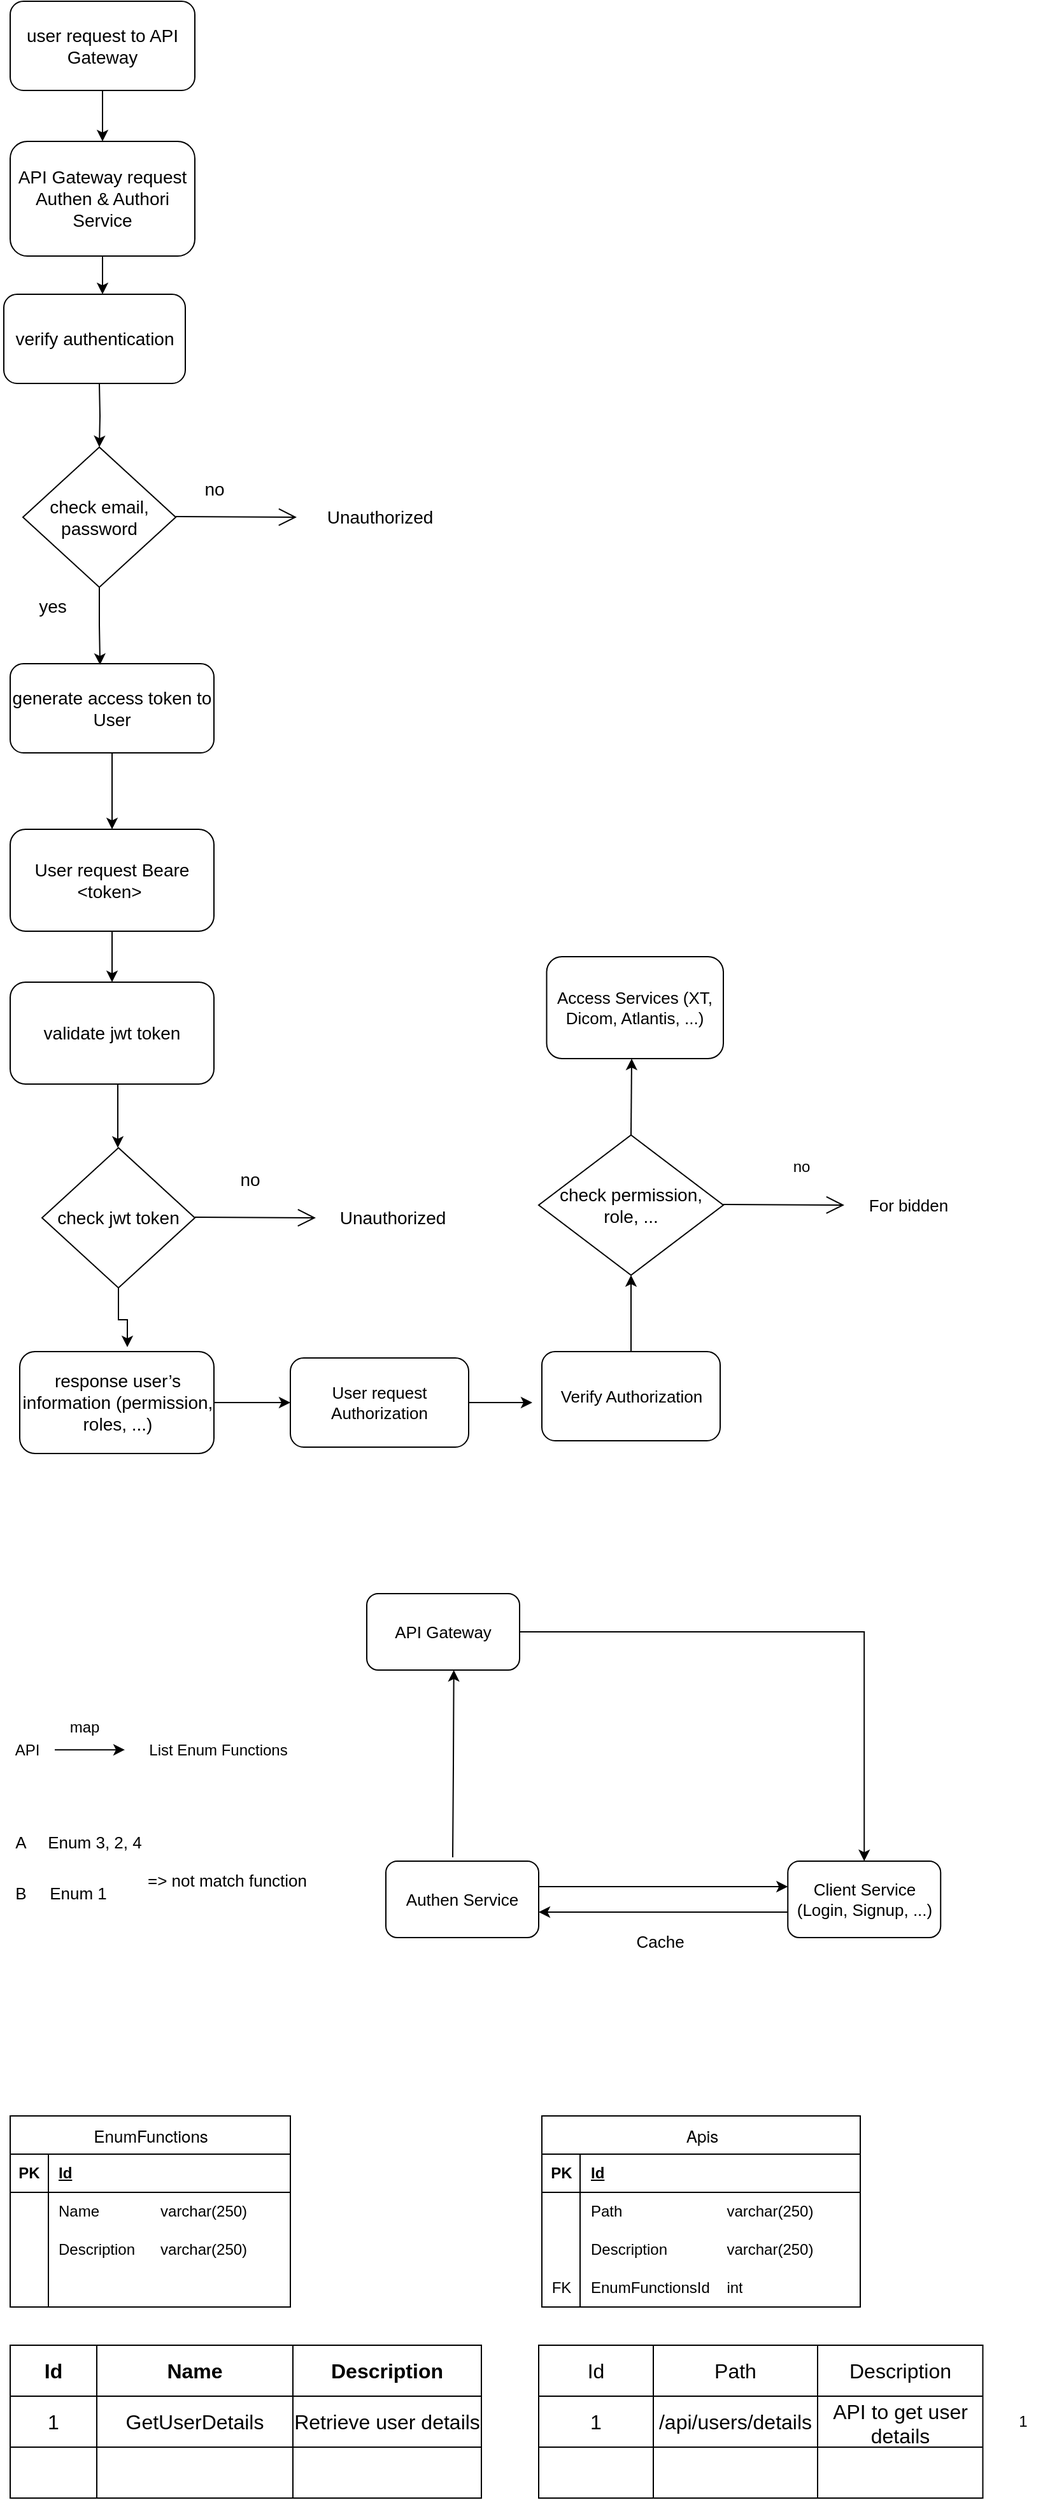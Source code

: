 <mxfile version="24.8.6">
  <diagram name="Page-1" id="XskubEJi0R3WrxgRnHOm">
    <mxGraphModel dx="1836" dy="947" grid="1" gridSize="10" guides="1" tooltips="1" connect="1" arrows="1" fold="1" page="1" pageScale="1" pageWidth="850" pageHeight="1100" math="0" shadow="0">
      <root>
        <mxCell id="0" />
        <mxCell id="1" parent="0" />
        <mxCell id="0LMOfcOHEF7ToOQz5EPv-5" style="edgeStyle=orthogonalEdgeStyle;rounded=0;orthogonalLoop=1;jettySize=auto;html=1;exitX=0.5;exitY=1;exitDx=0;exitDy=0;fontSize=14;" edge="1" parent="1" source="0LMOfcOHEF7ToOQz5EPv-1" target="0LMOfcOHEF7ToOQz5EPv-4">
          <mxGeometry relative="1" as="geometry" />
        </mxCell>
        <mxCell id="0LMOfcOHEF7ToOQz5EPv-1" value="user request to API Gateway" style="rounded=1;whiteSpace=wrap;html=1;fontSize=14;" vertex="1" parent="1">
          <mxGeometry x="20" y="20" width="145" height="70" as="geometry" />
        </mxCell>
        <mxCell id="0LMOfcOHEF7ToOQz5EPv-96" style="edgeStyle=orthogonalEdgeStyle;rounded=0;orthogonalLoop=1;jettySize=auto;html=1;" edge="1" parent="1" source="0LMOfcOHEF7ToOQz5EPv-4">
          <mxGeometry relative="1" as="geometry">
            <mxPoint x="92.5" y="250" as="targetPoint" />
          </mxGeometry>
        </mxCell>
        <mxCell id="0LMOfcOHEF7ToOQz5EPv-4" value="API Gateway request Authen &amp;amp; Authori Service" style="rounded=1;whiteSpace=wrap;html=1;fontSize=14;" vertex="1" parent="1">
          <mxGeometry x="20" y="130" width="145" height="90" as="geometry" />
        </mxCell>
        <mxCell id="0LMOfcOHEF7ToOQz5EPv-7" value="check email, password" style="rhombus;whiteSpace=wrap;html=1;fontSize=14;" vertex="1" parent="1">
          <mxGeometry x="30" y="370" width="120" height="110" as="geometry" />
        </mxCell>
        <mxCell id="0LMOfcOHEF7ToOQz5EPv-8" value="" style="endArrow=open;endFill=1;endSize=12;html=1;rounded=0;fontSize=14;" edge="1" parent="1">
          <mxGeometry width="160" relative="1" as="geometry">
            <mxPoint x="150" y="424.5" as="sourcePoint" />
            <mxPoint x="245" y="425" as="targetPoint" />
          </mxGeometry>
        </mxCell>
        <mxCell id="0LMOfcOHEF7ToOQz5EPv-10" style="edgeStyle=orthogonalEdgeStyle;rounded=0;orthogonalLoop=1;jettySize=auto;html=1;entryX=0.5;entryY=0;entryDx=0;entryDy=0;fontSize=14;" edge="1" parent="1" target="0LMOfcOHEF7ToOQz5EPv-7">
          <mxGeometry relative="1" as="geometry">
            <mxPoint x="90" y="320" as="sourcePoint" />
            <mxPoint x="90" y="360" as="targetPoint" />
          </mxGeometry>
        </mxCell>
        <mxCell id="0LMOfcOHEF7ToOQz5EPv-11" value="no" style="text;html=1;align=center;verticalAlign=middle;resizable=0;points=[];autosize=1;strokeColor=none;fillColor=none;fontSize=14;" vertex="1" parent="1">
          <mxGeometry x="160" y="388" width="40" height="30" as="geometry" />
        </mxCell>
        <mxCell id="0LMOfcOHEF7ToOQz5EPv-12" value="yes" style="text;html=1;align=center;verticalAlign=middle;resizable=0;points=[];autosize=1;strokeColor=none;fillColor=none;fontSize=14;" vertex="1" parent="1">
          <mxGeometry x="27.5" y="480" width="50" height="30" as="geometry" />
        </mxCell>
        <mxCell id="0LMOfcOHEF7ToOQz5EPv-42" style="edgeStyle=orthogonalEdgeStyle;rounded=0;orthogonalLoop=1;jettySize=auto;html=1;" edge="1" parent="1" source="0LMOfcOHEF7ToOQz5EPv-13" target="0LMOfcOHEF7ToOQz5EPv-39">
          <mxGeometry relative="1" as="geometry" />
        </mxCell>
        <mxCell id="0LMOfcOHEF7ToOQz5EPv-13" value="generate access token to User" style="rounded=1;whiteSpace=wrap;html=1;fontSize=14;" vertex="1" parent="1">
          <mxGeometry x="20" y="540" width="160" height="70" as="geometry" />
        </mxCell>
        <mxCell id="0LMOfcOHEF7ToOQz5EPv-14" value="&lt;p style=&quot;line-height: 120%; font-size: 14px;&quot;&gt;Unauthorized&lt;/p&gt;" style="text;html=1;align=center;verticalAlign=middle;resizable=0;points=[];autosize=1;strokeColor=none;fillColor=none;fontSize=14;" vertex="1" parent="1">
          <mxGeometry x="255" y="395" width="110" height="60" as="geometry" />
        </mxCell>
        <mxCell id="0LMOfcOHEF7ToOQz5EPv-109" style="edgeStyle=orthogonalEdgeStyle;rounded=0;orthogonalLoop=1;jettySize=auto;html=1;entryX=0;entryY=0.5;entryDx=0;entryDy=0;" edge="1" parent="1" source="0LMOfcOHEF7ToOQz5EPv-16" target="0LMOfcOHEF7ToOQz5EPv-108">
          <mxGeometry relative="1" as="geometry" />
        </mxCell>
        <mxCell id="0LMOfcOHEF7ToOQz5EPv-16" value="&lt;span style=&quot;text-align: left;&quot;&gt;&lt;font style=&quot;font-size: 14px;&quot;&gt;response user’s information (permission, roles, ...)&lt;/font&gt;&lt;/span&gt;" style="rounded=1;whiteSpace=wrap;html=1;fontSize=13;" vertex="1" parent="1">
          <mxGeometry x="27.5" y="1080" width="152.5" height="80" as="geometry" />
        </mxCell>
        <mxCell id="0LMOfcOHEF7ToOQz5EPv-23" value="verify authentication" style="rounded=1;whiteSpace=wrap;html=1;fontSize=14;" vertex="1" parent="1">
          <mxGeometry x="15" y="250" width="142.5" height="70" as="geometry" />
        </mxCell>
        <mxCell id="0LMOfcOHEF7ToOQz5EPv-107" style="edgeStyle=orthogonalEdgeStyle;rounded=0;orthogonalLoop=1;jettySize=auto;html=1;entryX=0.5;entryY=0;entryDx=0;entryDy=0;" edge="1" parent="1" source="0LMOfcOHEF7ToOQz5EPv-39" target="0LMOfcOHEF7ToOQz5EPv-98">
          <mxGeometry relative="1" as="geometry" />
        </mxCell>
        <mxCell id="0LMOfcOHEF7ToOQz5EPv-39" value="User request Beare &amp;lt;token&amp;gt;&amp;nbsp;" style="rounded=1;whiteSpace=wrap;html=1;fontSize=14;" vertex="1" parent="1">
          <mxGeometry x="20" y="670" width="160" height="80" as="geometry" />
        </mxCell>
        <mxCell id="0LMOfcOHEF7ToOQz5EPv-41" style="edgeStyle=orthogonalEdgeStyle;rounded=0;orthogonalLoop=1;jettySize=auto;html=1;entryX=0.441;entryY=0.013;entryDx=0;entryDy=0;entryPerimeter=0;" edge="1" parent="1" source="0LMOfcOHEF7ToOQz5EPv-7" target="0LMOfcOHEF7ToOQz5EPv-13">
          <mxGeometry relative="1" as="geometry" />
        </mxCell>
        <mxCell id="0LMOfcOHEF7ToOQz5EPv-98" value="validate jwt token" style="rounded=1;whiteSpace=wrap;html=1;fontSize=14;" vertex="1" parent="1">
          <mxGeometry x="20" y="790" width="160" height="80" as="geometry" />
        </mxCell>
        <mxCell id="0LMOfcOHEF7ToOQz5EPv-99" value="check jwt token" style="rhombus;whiteSpace=wrap;html=1;fontSize=14;" vertex="1" parent="1">
          <mxGeometry x="45" y="920" width="120" height="110" as="geometry" />
        </mxCell>
        <mxCell id="0LMOfcOHEF7ToOQz5EPv-100" style="edgeStyle=orthogonalEdgeStyle;rounded=0;orthogonalLoop=1;jettySize=auto;html=1;" edge="1" parent="1">
          <mxGeometry relative="1" as="geometry">
            <mxPoint x="104.5" y="870" as="sourcePoint" />
            <mxPoint x="104.5" y="920" as="targetPoint" />
          </mxGeometry>
        </mxCell>
        <mxCell id="0LMOfcOHEF7ToOQz5EPv-101" value="" style="endArrow=open;endFill=1;endSize=12;html=1;rounded=0;fontSize=14;" edge="1" parent="1">
          <mxGeometry width="160" relative="1" as="geometry">
            <mxPoint x="165" y="974.5" as="sourcePoint" />
            <mxPoint x="260" y="975" as="targetPoint" />
          </mxGeometry>
        </mxCell>
        <mxCell id="0LMOfcOHEF7ToOQz5EPv-102" value="no" style="text;html=1;align=center;verticalAlign=middle;resizable=0;points=[];autosize=1;strokeColor=none;fillColor=none;fontSize=14;" vertex="1" parent="1">
          <mxGeometry x="187.5" y="930" width="40" height="30" as="geometry" />
        </mxCell>
        <mxCell id="0LMOfcOHEF7ToOQz5EPv-103" value="&lt;p style=&quot;line-height: 120%; font-size: 14px;&quot;&gt;Unauthorized&lt;/p&gt;" style="text;html=1;align=center;verticalAlign=middle;resizable=0;points=[];autosize=1;strokeColor=none;fillColor=none;fontSize=14;" vertex="1" parent="1">
          <mxGeometry x="265" y="945" width="110" height="60" as="geometry" />
        </mxCell>
        <mxCell id="0LMOfcOHEF7ToOQz5EPv-106" style="edgeStyle=orthogonalEdgeStyle;rounded=0;orthogonalLoop=1;jettySize=auto;html=1;entryX=0.554;entryY=-0.043;entryDx=0;entryDy=0;entryPerimeter=0;" edge="1" parent="1" source="0LMOfcOHEF7ToOQz5EPv-99" target="0LMOfcOHEF7ToOQz5EPv-16">
          <mxGeometry relative="1" as="geometry" />
        </mxCell>
        <mxCell id="0LMOfcOHEF7ToOQz5EPv-119" style="edgeStyle=orthogonalEdgeStyle;rounded=0;orthogonalLoop=1;jettySize=auto;html=1;" edge="1" parent="1" source="0LMOfcOHEF7ToOQz5EPv-108">
          <mxGeometry relative="1" as="geometry">
            <mxPoint x="430" y="1120" as="targetPoint" />
          </mxGeometry>
        </mxCell>
        <mxCell id="0LMOfcOHEF7ToOQz5EPv-108" value="&lt;span style=&quot;text-align: left;&quot;&gt;User request Authorization&lt;/span&gt;" style="rounded=1;whiteSpace=wrap;html=1;fontSize=13;" vertex="1" parent="1">
          <mxGeometry x="240" y="1085" width="140" height="70" as="geometry" />
        </mxCell>
        <mxCell id="0LMOfcOHEF7ToOQz5EPv-113" style="edgeStyle=orthogonalEdgeStyle;rounded=0;orthogonalLoop=1;jettySize=auto;html=1;entryX=0.5;entryY=1;entryDx=0;entryDy=0;" edge="1" parent="1" source="0LMOfcOHEF7ToOQz5EPv-110" target="0LMOfcOHEF7ToOQz5EPv-112">
          <mxGeometry relative="1" as="geometry" />
        </mxCell>
        <mxCell id="0LMOfcOHEF7ToOQz5EPv-110" value="&lt;span style=&quot;text-align: left;&quot;&gt;Verify Authorization&lt;/span&gt;" style="rounded=1;whiteSpace=wrap;html=1;fontSize=13;" vertex="1" parent="1">
          <mxGeometry x="437.5" y="1080" width="140" height="70" as="geometry" />
        </mxCell>
        <mxCell id="0LMOfcOHEF7ToOQz5EPv-112" value="check permission, role, ..." style="rhombus;whiteSpace=wrap;html=1;fontSize=14;" vertex="1" parent="1">
          <mxGeometry x="435" y="910" width="145" height="110" as="geometry" />
        </mxCell>
        <mxCell id="0LMOfcOHEF7ToOQz5EPv-114" value="" style="endArrow=open;endFill=1;endSize=12;html=1;rounded=0;fontSize=14;" edge="1" parent="1">
          <mxGeometry width="160" relative="1" as="geometry">
            <mxPoint x="580" y="964.5" as="sourcePoint" />
            <mxPoint x="675" y="965" as="targetPoint" />
          </mxGeometry>
        </mxCell>
        <mxCell id="0LMOfcOHEF7ToOQz5EPv-115" value="no" style="text;html=1;align=center;verticalAlign=middle;resizable=0;points=[];autosize=1;strokeColor=none;fillColor=none;" vertex="1" parent="1">
          <mxGeometry x="621.25" y="920" width="40" height="30" as="geometry" />
        </mxCell>
        <mxCell id="0LMOfcOHEF7ToOQz5EPv-116" value="&lt;span style=&quot;font-size: 13px;&quot;&gt;For bidden&lt;/span&gt;" style="text;html=1;align=center;verticalAlign=middle;resizable=0;points=[];autosize=1;strokeColor=none;fillColor=none;" vertex="1" parent="1">
          <mxGeometry x="680" y="950" width="90" height="30" as="geometry" />
        </mxCell>
        <mxCell id="0LMOfcOHEF7ToOQz5EPv-117" value="" style="endArrow=classic;html=1;rounded=0;exitX=0.5;exitY=0;exitDx=0;exitDy=0;" edge="1" parent="1" source="0LMOfcOHEF7ToOQz5EPv-112">
          <mxGeometry width="50" height="50" relative="1" as="geometry">
            <mxPoint x="400" y="770" as="sourcePoint" />
            <mxPoint x="508" y="850" as="targetPoint" />
          </mxGeometry>
        </mxCell>
        <mxCell id="0LMOfcOHEF7ToOQz5EPv-118" value="&lt;span style=&quot;font-size: 13px;&quot;&gt;Access Services (XT, Dicom, Atlantis, ...)&lt;/span&gt;" style="rounded=1;whiteSpace=wrap;html=1;" vertex="1" parent="1">
          <mxGeometry x="441.25" y="770" width="138.75" height="80" as="geometry" />
        </mxCell>
        <mxCell id="0LMOfcOHEF7ToOQz5EPv-125" style="edgeStyle=orthogonalEdgeStyle;rounded=0;orthogonalLoop=1;jettySize=auto;html=1;entryX=0.5;entryY=0;entryDx=0;entryDy=0;" edge="1" parent="1" source="0LMOfcOHEF7ToOQz5EPv-120" target="0LMOfcOHEF7ToOQz5EPv-123">
          <mxGeometry relative="1" as="geometry" />
        </mxCell>
        <mxCell id="0LMOfcOHEF7ToOQz5EPv-120" value="API Gateway" style="rounded=1;whiteSpace=wrap;html=1;fontSize=13;" vertex="1" parent="1">
          <mxGeometry x="300" y="1270" width="120" height="60" as="geometry" />
        </mxCell>
        <mxCell id="0LMOfcOHEF7ToOQz5EPv-133" style="edgeStyle=orthogonalEdgeStyle;rounded=0;orthogonalLoop=1;jettySize=auto;html=1;entryX=0;entryY=0.5;entryDx=0;entryDy=0;" edge="1" parent="1">
          <mxGeometry relative="1" as="geometry">
            <mxPoint x="435" y="1500" as="sourcePoint" />
            <mxPoint x="630.63" y="1500" as="targetPoint" />
          </mxGeometry>
        </mxCell>
        <mxCell id="0LMOfcOHEF7ToOQz5EPv-122" value="Authen Service" style="rounded=1;whiteSpace=wrap;html=1;fontSize=13;" vertex="1" parent="1">
          <mxGeometry x="315" y="1480" width="120" height="60" as="geometry" />
        </mxCell>
        <mxCell id="0LMOfcOHEF7ToOQz5EPv-126" style="edgeStyle=orthogonalEdgeStyle;rounded=0;orthogonalLoop=1;jettySize=auto;html=1;entryX=1;entryY=0.5;entryDx=0;entryDy=0;" edge="1" parent="1">
          <mxGeometry relative="1" as="geometry">
            <mxPoint x="630.63" y="1520" as="sourcePoint" />
            <mxPoint x="435" y="1520" as="targetPoint" />
          </mxGeometry>
        </mxCell>
        <mxCell id="0LMOfcOHEF7ToOQz5EPv-123" value="Client Service (Login, Signup, ...)" style="rounded=1;whiteSpace=wrap;html=1;fontSize=13;" vertex="1" parent="1">
          <mxGeometry x="630.63" y="1480" width="120" height="60" as="geometry" />
        </mxCell>
        <mxCell id="0LMOfcOHEF7ToOQz5EPv-131" style="edgeStyle=orthogonalEdgeStyle;rounded=0;orthogonalLoop=1;jettySize=auto;html=1;entryX=0.632;entryY=1.05;entryDx=0;entryDy=0;entryPerimeter=0;" edge="1" parent="1">
          <mxGeometry relative="1" as="geometry">
            <mxPoint x="367.5" y="1477" as="sourcePoint" />
            <mxPoint x="368.34" y="1330.0" as="targetPoint" />
          </mxGeometry>
        </mxCell>
        <mxCell id="0LMOfcOHEF7ToOQz5EPv-132" value="Cache" style="text;html=1;align=center;verticalAlign=middle;resizable=0;points=[];autosize=1;strokeColor=none;fillColor=none;fontSize=13;" vertex="1" parent="1">
          <mxGeometry x="500" y="1528" width="60" height="30" as="geometry" />
        </mxCell>
        <mxCell id="0LMOfcOHEF7ToOQz5EPv-134" value="&lt;p style=&quot;margin: 0px; font-variant-numeric: normal; font-variant-east-asian: normal; font-variant-alternates: normal; font-size-adjust: none; font-kerning: auto; font-optical-sizing: auto; font-feature-settings: normal; font-variation-settings: normal; font-variant-position: normal; font-variant-emoji: normal; font-weight: 400; font-stretch: normal; font-size: 13px; line-height: normal; font-family: &amp;quot;Helvetica Neue&amp;quot;; text-align: start; text-wrap-mode: wrap;&quot; class=&quot;p1&quot;&gt;EnumFunctions&lt;/p&gt;" style="shape=table;startSize=30;container=1;collapsible=1;childLayout=tableLayout;fixedRows=1;rowLines=0;fontStyle=1;align=center;resizeLast=1;html=1;" vertex="1" parent="1">
          <mxGeometry x="20" y="1680" width="220" height="150" as="geometry" />
        </mxCell>
        <mxCell id="0LMOfcOHEF7ToOQz5EPv-135" value="" style="shape=tableRow;horizontal=0;startSize=0;swimlaneHead=0;swimlaneBody=0;fillColor=none;collapsible=0;dropTarget=0;points=[[0,0.5],[1,0.5]];portConstraint=eastwest;top=0;left=0;right=0;bottom=1;" vertex="1" parent="0LMOfcOHEF7ToOQz5EPv-134">
          <mxGeometry y="30" width="220" height="30" as="geometry" />
        </mxCell>
        <mxCell id="0LMOfcOHEF7ToOQz5EPv-136" value="PK" style="shape=partialRectangle;connectable=0;fillColor=none;top=0;left=0;bottom=0;right=0;fontStyle=1;overflow=hidden;whiteSpace=wrap;html=1;" vertex="1" parent="0LMOfcOHEF7ToOQz5EPv-135">
          <mxGeometry width="30" height="30" as="geometry">
            <mxRectangle width="30" height="30" as="alternateBounds" />
          </mxGeometry>
        </mxCell>
        <mxCell id="0LMOfcOHEF7ToOQz5EPv-137" value="Id" style="shape=partialRectangle;connectable=0;fillColor=none;top=0;left=0;bottom=0;right=0;align=left;spacingLeft=6;fontStyle=5;overflow=hidden;whiteSpace=wrap;html=1;" vertex="1" parent="0LMOfcOHEF7ToOQz5EPv-135">
          <mxGeometry x="30" width="190" height="30" as="geometry">
            <mxRectangle width="190" height="30" as="alternateBounds" />
          </mxGeometry>
        </mxCell>
        <mxCell id="0LMOfcOHEF7ToOQz5EPv-138" value="" style="shape=tableRow;horizontal=0;startSize=0;swimlaneHead=0;swimlaneBody=0;fillColor=none;collapsible=0;dropTarget=0;points=[[0,0.5],[1,0.5]];portConstraint=eastwest;top=0;left=0;right=0;bottom=0;" vertex="1" parent="0LMOfcOHEF7ToOQz5EPv-134">
          <mxGeometry y="60" width="220" height="30" as="geometry" />
        </mxCell>
        <mxCell id="0LMOfcOHEF7ToOQz5EPv-139" value="" style="shape=partialRectangle;connectable=0;fillColor=none;top=0;left=0;bottom=0;right=0;editable=1;overflow=hidden;whiteSpace=wrap;html=1;" vertex="1" parent="0LMOfcOHEF7ToOQz5EPv-138">
          <mxGeometry width="30" height="30" as="geometry">
            <mxRectangle width="30" height="30" as="alternateBounds" />
          </mxGeometry>
        </mxCell>
        <mxCell id="0LMOfcOHEF7ToOQz5EPv-140" value="Name&lt;span style=&quot;white-space: pre;&quot;&gt;&#x9;&lt;/span&gt;&lt;span style=&quot;white-space: pre;&quot;&gt;&#x9;&lt;/span&gt;varchar(250)" style="shape=partialRectangle;connectable=0;fillColor=none;top=0;left=0;bottom=0;right=0;align=left;spacingLeft=6;overflow=hidden;whiteSpace=wrap;html=1;" vertex="1" parent="0LMOfcOHEF7ToOQz5EPv-138">
          <mxGeometry x="30" width="190" height="30" as="geometry">
            <mxRectangle width="190" height="30" as="alternateBounds" />
          </mxGeometry>
        </mxCell>
        <mxCell id="0LMOfcOHEF7ToOQz5EPv-141" value="" style="shape=tableRow;horizontal=0;startSize=0;swimlaneHead=0;swimlaneBody=0;fillColor=none;collapsible=0;dropTarget=0;points=[[0,0.5],[1,0.5]];portConstraint=eastwest;top=0;left=0;right=0;bottom=0;" vertex="1" parent="0LMOfcOHEF7ToOQz5EPv-134">
          <mxGeometry y="90" width="220" height="30" as="geometry" />
        </mxCell>
        <mxCell id="0LMOfcOHEF7ToOQz5EPv-142" value="" style="shape=partialRectangle;connectable=0;fillColor=none;top=0;left=0;bottom=0;right=0;editable=1;overflow=hidden;whiteSpace=wrap;html=1;" vertex="1" parent="0LMOfcOHEF7ToOQz5EPv-141">
          <mxGeometry width="30" height="30" as="geometry">
            <mxRectangle width="30" height="30" as="alternateBounds" />
          </mxGeometry>
        </mxCell>
        <mxCell id="0LMOfcOHEF7ToOQz5EPv-143" value="Description&lt;span style=&quot;white-space: pre;&quot;&gt;&#x9;&lt;/span&gt;varchar(250)" style="shape=partialRectangle;connectable=0;fillColor=none;top=0;left=0;bottom=0;right=0;align=left;spacingLeft=6;overflow=hidden;whiteSpace=wrap;html=1;" vertex="1" parent="0LMOfcOHEF7ToOQz5EPv-141">
          <mxGeometry x="30" width="190" height="30" as="geometry">
            <mxRectangle width="190" height="30" as="alternateBounds" />
          </mxGeometry>
        </mxCell>
        <mxCell id="0LMOfcOHEF7ToOQz5EPv-144" value="" style="shape=tableRow;horizontal=0;startSize=0;swimlaneHead=0;swimlaneBody=0;fillColor=none;collapsible=0;dropTarget=0;points=[[0,0.5],[1,0.5]];portConstraint=eastwest;top=0;left=0;right=0;bottom=0;" vertex="1" parent="0LMOfcOHEF7ToOQz5EPv-134">
          <mxGeometry y="120" width="220" height="30" as="geometry" />
        </mxCell>
        <mxCell id="0LMOfcOHEF7ToOQz5EPv-145" value="" style="shape=partialRectangle;connectable=0;fillColor=none;top=0;left=0;bottom=0;right=0;editable=1;overflow=hidden;whiteSpace=wrap;html=1;" vertex="1" parent="0LMOfcOHEF7ToOQz5EPv-144">
          <mxGeometry width="30" height="30" as="geometry">
            <mxRectangle width="30" height="30" as="alternateBounds" />
          </mxGeometry>
        </mxCell>
        <mxCell id="0LMOfcOHEF7ToOQz5EPv-146" value="" style="shape=partialRectangle;connectable=0;fillColor=none;top=0;left=0;bottom=0;right=0;align=left;spacingLeft=6;overflow=hidden;whiteSpace=wrap;html=1;" vertex="1" parent="0LMOfcOHEF7ToOQz5EPv-144">
          <mxGeometry x="30" width="190" height="30" as="geometry">
            <mxRectangle width="190" height="30" as="alternateBounds" />
          </mxGeometry>
        </mxCell>
        <mxCell id="0LMOfcOHEF7ToOQz5EPv-150" value="&lt;p style=&quot;margin: 0px; font-variant-numeric: normal; font-variant-east-asian: normal; font-variant-alternates: normal; font-size-adjust: none; font-kerning: auto; font-optical-sizing: auto; font-feature-settings: normal; font-variation-settings: normal; font-variant-position: normal; font-variant-emoji: normal; font-weight: 400; font-stretch: normal; font-size: 13px; line-height: normal; font-family: &amp;quot;Helvetica Neue&amp;quot;; text-align: start; text-wrap-mode: wrap;&quot; class=&quot;p1&quot;&gt;Apis&lt;/p&gt;" style="shape=table;startSize=30;container=1;collapsible=1;childLayout=tableLayout;fixedRows=1;rowLines=0;fontStyle=1;align=center;resizeLast=1;html=1;" vertex="1" parent="1">
          <mxGeometry x="437.5" y="1680" width="250" height="150" as="geometry" />
        </mxCell>
        <mxCell id="0LMOfcOHEF7ToOQz5EPv-151" value="" style="shape=tableRow;horizontal=0;startSize=0;swimlaneHead=0;swimlaneBody=0;fillColor=none;collapsible=0;dropTarget=0;points=[[0,0.5],[1,0.5]];portConstraint=eastwest;top=0;left=0;right=0;bottom=1;" vertex="1" parent="0LMOfcOHEF7ToOQz5EPv-150">
          <mxGeometry y="30" width="250" height="30" as="geometry" />
        </mxCell>
        <mxCell id="0LMOfcOHEF7ToOQz5EPv-152" value="PK" style="shape=partialRectangle;connectable=0;fillColor=none;top=0;left=0;bottom=0;right=0;fontStyle=1;overflow=hidden;whiteSpace=wrap;html=1;" vertex="1" parent="0LMOfcOHEF7ToOQz5EPv-151">
          <mxGeometry width="30" height="30" as="geometry">
            <mxRectangle width="30" height="30" as="alternateBounds" />
          </mxGeometry>
        </mxCell>
        <mxCell id="0LMOfcOHEF7ToOQz5EPv-153" value="Id" style="shape=partialRectangle;connectable=0;fillColor=none;top=0;left=0;bottom=0;right=0;align=left;spacingLeft=6;fontStyle=5;overflow=hidden;whiteSpace=wrap;html=1;" vertex="1" parent="0LMOfcOHEF7ToOQz5EPv-151">
          <mxGeometry x="30" width="220" height="30" as="geometry">
            <mxRectangle width="220" height="30" as="alternateBounds" />
          </mxGeometry>
        </mxCell>
        <mxCell id="0LMOfcOHEF7ToOQz5EPv-154" value="" style="shape=tableRow;horizontal=0;startSize=0;swimlaneHead=0;swimlaneBody=0;fillColor=none;collapsible=0;dropTarget=0;points=[[0,0.5],[1,0.5]];portConstraint=eastwest;top=0;left=0;right=0;bottom=0;" vertex="1" parent="0LMOfcOHEF7ToOQz5EPv-150">
          <mxGeometry y="60" width="250" height="30" as="geometry" />
        </mxCell>
        <mxCell id="0LMOfcOHEF7ToOQz5EPv-155" value="" style="shape=partialRectangle;connectable=0;fillColor=none;top=0;left=0;bottom=0;right=0;editable=1;overflow=hidden;whiteSpace=wrap;html=1;" vertex="1" parent="0LMOfcOHEF7ToOQz5EPv-154">
          <mxGeometry width="30" height="30" as="geometry">
            <mxRectangle width="30" height="30" as="alternateBounds" />
          </mxGeometry>
        </mxCell>
        <mxCell id="0LMOfcOHEF7ToOQz5EPv-156" value="Path&lt;span style=&quot;white-space: pre;&quot;&gt;&#x9;&lt;/span&gt;&lt;span style=&quot;white-space: pre;&quot;&gt;&#x9;&lt;/span&gt;&lt;span style=&quot;white-space: pre;&quot;&gt;&#x9;&lt;/span&gt;&lt;span style=&quot;white-space: pre;&quot;&gt;&#x9;&lt;/span&gt;varchar(250)" style="shape=partialRectangle;connectable=0;fillColor=none;top=0;left=0;bottom=0;right=0;align=left;spacingLeft=6;overflow=hidden;whiteSpace=wrap;html=1;" vertex="1" parent="0LMOfcOHEF7ToOQz5EPv-154">
          <mxGeometry x="30" width="220" height="30" as="geometry">
            <mxRectangle width="220" height="30" as="alternateBounds" />
          </mxGeometry>
        </mxCell>
        <mxCell id="0LMOfcOHEF7ToOQz5EPv-157" value="" style="shape=tableRow;horizontal=0;startSize=0;swimlaneHead=0;swimlaneBody=0;fillColor=none;collapsible=0;dropTarget=0;points=[[0,0.5],[1,0.5]];portConstraint=eastwest;top=0;left=0;right=0;bottom=0;" vertex="1" parent="0LMOfcOHEF7ToOQz5EPv-150">
          <mxGeometry y="90" width="250" height="30" as="geometry" />
        </mxCell>
        <mxCell id="0LMOfcOHEF7ToOQz5EPv-158" value="" style="shape=partialRectangle;connectable=0;fillColor=none;top=0;left=0;bottom=0;right=0;editable=1;overflow=hidden;whiteSpace=wrap;html=1;" vertex="1" parent="0LMOfcOHEF7ToOQz5EPv-157">
          <mxGeometry width="30" height="30" as="geometry">
            <mxRectangle width="30" height="30" as="alternateBounds" />
          </mxGeometry>
        </mxCell>
        <mxCell id="0LMOfcOHEF7ToOQz5EPv-159" value="Description&lt;span style=&quot;white-space: pre;&quot;&gt;&#x9;&lt;span style=&quot;white-space: pre;&quot;&gt;&#x9;&lt;/span&gt;&lt;/span&gt;varchar(250)" style="shape=partialRectangle;connectable=0;fillColor=none;top=0;left=0;bottom=0;right=0;align=left;spacingLeft=6;overflow=hidden;whiteSpace=wrap;html=1;" vertex="1" parent="0LMOfcOHEF7ToOQz5EPv-157">
          <mxGeometry x="30" width="220" height="30" as="geometry">
            <mxRectangle width="220" height="30" as="alternateBounds" />
          </mxGeometry>
        </mxCell>
        <mxCell id="0LMOfcOHEF7ToOQz5EPv-160" value="" style="shape=tableRow;horizontal=0;startSize=0;swimlaneHead=0;swimlaneBody=0;fillColor=none;collapsible=0;dropTarget=0;points=[[0,0.5],[1,0.5]];portConstraint=eastwest;top=0;left=0;right=0;bottom=0;" vertex="1" parent="0LMOfcOHEF7ToOQz5EPv-150">
          <mxGeometry y="120" width="250" height="30" as="geometry" />
        </mxCell>
        <mxCell id="0LMOfcOHEF7ToOQz5EPv-161" value="FK" style="shape=partialRectangle;connectable=0;fillColor=none;top=0;left=0;bottom=0;right=0;editable=1;overflow=hidden;whiteSpace=wrap;html=1;" vertex="1" parent="0LMOfcOHEF7ToOQz5EPv-160">
          <mxGeometry width="30" height="30" as="geometry">
            <mxRectangle width="30" height="30" as="alternateBounds" />
          </mxGeometry>
        </mxCell>
        <mxCell id="0LMOfcOHEF7ToOQz5EPv-162" value="EnumFunctionsId&lt;span style=&quot;white-space: pre;&quot;&gt;&#x9;&lt;/span&gt;int" style="shape=partialRectangle;connectable=0;fillColor=none;top=0;left=0;bottom=0;right=0;align=left;spacingLeft=6;overflow=hidden;whiteSpace=wrap;html=1;" vertex="1" parent="0LMOfcOHEF7ToOQz5EPv-160">
          <mxGeometry x="30" width="220" height="30" as="geometry">
            <mxRectangle width="220" height="30" as="alternateBounds" />
          </mxGeometry>
        </mxCell>
        <mxCell id="0LMOfcOHEF7ToOQz5EPv-165" style="edgeStyle=orthogonalEdgeStyle;rounded=0;orthogonalLoop=1;jettySize=auto;html=1;" edge="1" parent="1">
          <mxGeometry relative="1" as="geometry">
            <mxPoint x="110" y="1392.58" as="targetPoint" />
            <mxPoint x="55" y="1392.58" as="sourcePoint" />
          </mxGeometry>
        </mxCell>
        <mxCell id="0LMOfcOHEF7ToOQz5EPv-163" value="API" style="text;html=1;align=center;verticalAlign=middle;resizable=0;points=[];autosize=1;strokeColor=none;fillColor=none;" vertex="1" parent="1">
          <mxGeometry x="12.5" y="1378" width="40" height="30" as="geometry" />
        </mxCell>
        <mxCell id="0LMOfcOHEF7ToOQz5EPv-164" value="List Enum Functions" style="text;html=1;align=center;verticalAlign=middle;resizable=0;points=[];autosize=1;strokeColor=none;fillColor=none;" vertex="1" parent="1">
          <mxGeometry x="117.5" y="1378" width="130" height="30" as="geometry" />
        </mxCell>
        <mxCell id="0LMOfcOHEF7ToOQz5EPv-166" value="map" style="text;html=1;align=center;verticalAlign=middle;resizable=0;points=[];autosize=1;strokeColor=none;fillColor=none;" vertex="1" parent="1">
          <mxGeometry x="52.5" y="1360" width="50" height="30" as="geometry" />
        </mxCell>
        <mxCell id="0LMOfcOHEF7ToOQz5EPv-168" value="" style="shape=table;startSize=0;container=1;collapsible=0;childLayout=tableLayout;fontSize=16;" vertex="1" parent="1">
          <mxGeometry x="20" y="1860" width="370" height="120" as="geometry" />
        </mxCell>
        <mxCell id="0LMOfcOHEF7ToOQz5EPv-169" value="" style="shape=tableRow;horizontal=0;startSize=0;swimlaneHead=0;swimlaneBody=0;strokeColor=inherit;top=0;left=0;bottom=0;right=0;collapsible=0;dropTarget=0;fillColor=none;points=[[0,0.5],[1,0.5]];portConstraint=eastwest;fontSize=16;" vertex="1" parent="0LMOfcOHEF7ToOQz5EPv-168">
          <mxGeometry width="370" height="40" as="geometry" />
        </mxCell>
        <mxCell id="0LMOfcOHEF7ToOQz5EPv-170" value="&lt;b&gt;Id&lt;/b&gt;" style="shape=partialRectangle;html=1;whiteSpace=wrap;connectable=0;strokeColor=inherit;overflow=hidden;fillColor=none;top=0;left=0;bottom=0;right=0;pointerEvents=1;fontSize=16;" vertex="1" parent="0LMOfcOHEF7ToOQz5EPv-169">
          <mxGeometry width="68" height="40" as="geometry">
            <mxRectangle width="68" height="40" as="alternateBounds" />
          </mxGeometry>
        </mxCell>
        <mxCell id="0LMOfcOHEF7ToOQz5EPv-171" value="&lt;b&gt;Name&lt;/b&gt;" style="shape=partialRectangle;html=1;whiteSpace=wrap;connectable=0;strokeColor=inherit;overflow=hidden;fillColor=none;top=0;left=0;bottom=0;right=0;pointerEvents=1;fontSize=16;" vertex="1" parent="0LMOfcOHEF7ToOQz5EPv-169">
          <mxGeometry x="68" width="154" height="40" as="geometry">
            <mxRectangle width="154" height="40" as="alternateBounds" />
          </mxGeometry>
        </mxCell>
        <mxCell id="0LMOfcOHEF7ToOQz5EPv-172" value="&lt;b&gt;Description&lt;/b&gt;" style="shape=partialRectangle;html=1;whiteSpace=wrap;connectable=0;strokeColor=inherit;overflow=hidden;fillColor=none;top=0;left=0;bottom=0;right=0;pointerEvents=1;fontSize=16;" vertex="1" parent="0LMOfcOHEF7ToOQz5EPv-169">
          <mxGeometry x="222" width="148" height="40" as="geometry">
            <mxRectangle width="148" height="40" as="alternateBounds" />
          </mxGeometry>
        </mxCell>
        <mxCell id="0LMOfcOHEF7ToOQz5EPv-173" value="" style="shape=tableRow;horizontal=0;startSize=0;swimlaneHead=0;swimlaneBody=0;strokeColor=inherit;top=0;left=0;bottom=0;right=0;collapsible=0;dropTarget=0;fillColor=none;points=[[0,0.5],[1,0.5]];portConstraint=eastwest;fontSize=16;" vertex="1" parent="0LMOfcOHEF7ToOQz5EPv-168">
          <mxGeometry y="40" width="370" height="40" as="geometry" />
        </mxCell>
        <mxCell id="0LMOfcOHEF7ToOQz5EPv-174" value="1" style="shape=partialRectangle;html=1;whiteSpace=wrap;connectable=0;strokeColor=inherit;overflow=hidden;fillColor=none;top=0;left=0;bottom=0;right=0;pointerEvents=1;fontSize=16;" vertex="1" parent="0LMOfcOHEF7ToOQz5EPv-173">
          <mxGeometry width="68" height="40" as="geometry">
            <mxRectangle width="68" height="40" as="alternateBounds" />
          </mxGeometry>
        </mxCell>
        <mxCell id="0LMOfcOHEF7ToOQz5EPv-175" value="GetUserDetails" style="shape=partialRectangle;html=1;whiteSpace=wrap;connectable=0;strokeColor=inherit;overflow=hidden;fillColor=none;top=0;left=0;bottom=0;right=0;pointerEvents=1;fontSize=16;" vertex="1" parent="0LMOfcOHEF7ToOQz5EPv-173">
          <mxGeometry x="68" width="154" height="40" as="geometry">
            <mxRectangle width="154" height="40" as="alternateBounds" />
          </mxGeometry>
        </mxCell>
        <mxCell id="0LMOfcOHEF7ToOQz5EPv-176" value="Retrieve user details" style="shape=partialRectangle;html=1;whiteSpace=wrap;connectable=0;strokeColor=inherit;overflow=hidden;fillColor=none;top=0;left=0;bottom=0;right=0;pointerEvents=1;fontSize=16;" vertex="1" parent="0LMOfcOHEF7ToOQz5EPv-173">
          <mxGeometry x="222" width="148" height="40" as="geometry">
            <mxRectangle width="148" height="40" as="alternateBounds" />
          </mxGeometry>
        </mxCell>
        <mxCell id="0LMOfcOHEF7ToOQz5EPv-177" value="" style="shape=tableRow;horizontal=0;startSize=0;swimlaneHead=0;swimlaneBody=0;strokeColor=inherit;top=0;left=0;bottom=0;right=0;collapsible=0;dropTarget=0;fillColor=none;points=[[0,0.5],[1,0.5]];portConstraint=eastwest;fontSize=16;" vertex="1" parent="0LMOfcOHEF7ToOQz5EPv-168">
          <mxGeometry y="80" width="370" height="40" as="geometry" />
        </mxCell>
        <mxCell id="0LMOfcOHEF7ToOQz5EPv-178" value="" style="shape=partialRectangle;html=1;whiteSpace=wrap;connectable=0;strokeColor=inherit;overflow=hidden;fillColor=none;top=0;left=0;bottom=0;right=0;pointerEvents=1;fontSize=16;" vertex="1" parent="0LMOfcOHEF7ToOQz5EPv-177">
          <mxGeometry width="68" height="40" as="geometry">
            <mxRectangle width="68" height="40" as="alternateBounds" />
          </mxGeometry>
        </mxCell>
        <mxCell id="0LMOfcOHEF7ToOQz5EPv-179" value="" style="shape=partialRectangle;html=1;whiteSpace=wrap;connectable=0;strokeColor=inherit;overflow=hidden;fillColor=none;top=0;left=0;bottom=0;right=0;pointerEvents=1;fontSize=16;" vertex="1" parent="0LMOfcOHEF7ToOQz5EPv-177">
          <mxGeometry x="68" width="154" height="40" as="geometry">
            <mxRectangle width="154" height="40" as="alternateBounds" />
          </mxGeometry>
        </mxCell>
        <mxCell id="0LMOfcOHEF7ToOQz5EPv-180" value="" style="shape=partialRectangle;html=1;whiteSpace=wrap;connectable=0;strokeColor=inherit;overflow=hidden;fillColor=none;top=0;left=0;bottom=0;right=0;pointerEvents=1;fontSize=16;" vertex="1" parent="0LMOfcOHEF7ToOQz5EPv-177">
          <mxGeometry x="222" width="148" height="40" as="geometry">
            <mxRectangle width="148" height="40" as="alternateBounds" />
          </mxGeometry>
        </mxCell>
        <mxCell id="0LMOfcOHEF7ToOQz5EPv-181" value="" style="shape=table;startSize=0;container=1;collapsible=0;childLayout=tableLayout;fontSize=16;" vertex="1" parent="1">
          <mxGeometry x="435" y="1860" width="348.75" height="120" as="geometry" />
        </mxCell>
        <mxCell id="0LMOfcOHEF7ToOQz5EPv-182" value="" style="shape=tableRow;horizontal=0;startSize=0;swimlaneHead=0;swimlaneBody=0;strokeColor=inherit;top=0;left=0;bottom=0;right=0;collapsible=0;dropTarget=0;fillColor=none;points=[[0,0.5],[1,0.5]];portConstraint=eastwest;fontSize=16;" vertex="1" parent="0LMOfcOHEF7ToOQz5EPv-181">
          <mxGeometry width="348.75" height="40" as="geometry" />
        </mxCell>
        <mxCell id="0LMOfcOHEF7ToOQz5EPv-183" value="Id" style="shape=partialRectangle;html=1;whiteSpace=wrap;connectable=0;strokeColor=inherit;overflow=hidden;fillColor=none;top=0;left=0;bottom=0;right=0;pointerEvents=1;fontSize=16;" vertex="1" parent="0LMOfcOHEF7ToOQz5EPv-182">
          <mxGeometry width="90" height="40" as="geometry">
            <mxRectangle width="90" height="40" as="alternateBounds" />
          </mxGeometry>
        </mxCell>
        <mxCell id="0LMOfcOHEF7ToOQz5EPv-184" value="Path" style="shape=partialRectangle;html=1;whiteSpace=wrap;connectable=0;strokeColor=inherit;overflow=hidden;fillColor=none;top=0;left=0;bottom=0;right=0;pointerEvents=1;fontSize=16;" vertex="1" parent="0LMOfcOHEF7ToOQz5EPv-182">
          <mxGeometry x="90" width="129" height="40" as="geometry">
            <mxRectangle width="129" height="40" as="alternateBounds" />
          </mxGeometry>
        </mxCell>
        <mxCell id="0LMOfcOHEF7ToOQz5EPv-185" value="Description" style="shape=partialRectangle;html=1;whiteSpace=wrap;connectable=0;strokeColor=inherit;overflow=hidden;fillColor=none;top=0;left=0;bottom=0;right=0;pointerEvents=1;fontSize=16;" vertex="1" parent="0LMOfcOHEF7ToOQz5EPv-182">
          <mxGeometry x="219" width="130" height="40" as="geometry">
            <mxRectangle width="130" height="40" as="alternateBounds" />
          </mxGeometry>
        </mxCell>
        <mxCell id="0LMOfcOHEF7ToOQz5EPv-186" value="" style="shape=tableRow;horizontal=0;startSize=0;swimlaneHead=0;swimlaneBody=0;strokeColor=inherit;top=0;left=0;bottom=0;right=0;collapsible=0;dropTarget=0;fillColor=none;points=[[0,0.5],[1,0.5]];portConstraint=eastwest;fontSize=16;" vertex="1" parent="0LMOfcOHEF7ToOQz5EPv-181">
          <mxGeometry y="40" width="348.75" height="40" as="geometry" />
        </mxCell>
        <mxCell id="0LMOfcOHEF7ToOQz5EPv-187" value="1" style="shape=partialRectangle;html=1;whiteSpace=wrap;connectable=0;strokeColor=inherit;overflow=hidden;fillColor=none;top=0;left=0;bottom=0;right=0;pointerEvents=1;fontSize=16;" vertex="1" parent="0LMOfcOHEF7ToOQz5EPv-186">
          <mxGeometry width="90" height="40" as="geometry">
            <mxRectangle width="90" height="40" as="alternateBounds" />
          </mxGeometry>
        </mxCell>
        <mxCell id="0LMOfcOHEF7ToOQz5EPv-188" value="/api/users/details" style="shape=partialRectangle;html=1;whiteSpace=wrap;connectable=0;strokeColor=inherit;overflow=hidden;fillColor=none;top=0;left=0;bottom=0;right=0;pointerEvents=1;fontSize=16;" vertex="1" parent="0LMOfcOHEF7ToOQz5EPv-186">
          <mxGeometry x="90" width="129" height="40" as="geometry">
            <mxRectangle width="129" height="40" as="alternateBounds" />
          </mxGeometry>
        </mxCell>
        <mxCell id="0LMOfcOHEF7ToOQz5EPv-189" value="API to get user details" style="shape=partialRectangle;html=1;whiteSpace=wrap;connectable=0;strokeColor=inherit;overflow=hidden;fillColor=none;top=0;left=0;bottom=0;right=0;pointerEvents=1;fontSize=16;" vertex="1" parent="0LMOfcOHEF7ToOQz5EPv-186">
          <mxGeometry x="219" width="130" height="40" as="geometry">
            <mxRectangle width="130" height="40" as="alternateBounds" />
          </mxGeometry>
        </mxCell>
        <mxCell id="0LMOfcOHEF7ToOQz5EPv-190" value="" style="shape=tableRow;horizontal=0;startSize=0;swimlaneHead=0;swimlaneBody=0;strokeColor=inherit;top=0;left=0;bottom=0;right=0;collapsible=0;dropTarget=0;fillColor=none;points=[[0,0.5],[1,0.5]];portConstraint=eastwest;fontSize=16;" vertex="1" parent="0LMOfcOHEF7ToOQz5EPv-181">
          <mxGeometry y="80" width="348.75" height="40" as="geometry" />
        </mxCell>
        <mxCell id="0LMOfcOHEF7ToOQz5EPv-191" value="" style="shape=partialRectangle;html=1;whiteSpace=wrap;connectable=0;strokeColor=inherit;overflow=hidden;fillColor=none;top=0;left=0;bottom=0;right=0;pointerEvents=1;fontSize=16;" vertex="1" parent="0LMOfcOHEF7ToOQz5EPv-190">
          <mxGeometry width="90" height="40" as="geometry">
            <mxRectangle width="90" height="40" as="alternateBounds" />
          </mxGeometry>
        </mxCell>
        <mxCell id="0LMOfcOHEF7ToOQz5EPv-192" value="" style="shape=partialRectangle;html=1;whiteSpace=wrap;connectable=0;strokeColor=inherit;overflow=hidden;fillColor=none;top=0;left=0;bottom=0;right=0;pointerEvents=1;fontSize=16;" vertex="1" parent="0LMOfcOHEF7ToOQz5EPv-190">
          <mxGeometry x="90" width="129" height="40" as="geometry">
            <mxRectangle width="129" height="40" as="alternateBounds" />
          </mxGeometry>
        </mxCell>
        <mxCell id="0LMOfcOHEF7ToOQz5EPv-193" value="" style="shape=partialRectangle;html=1;whiteSpace=wrap;connectable=0;strokeColor=inherit;overflow=hidden;fillColor=none;top=0;left=0;bottom=0;right=0;pointerEvents=1;fontSize=16;" vertex="1" parent="0LMOfcOHEF7ToOQz5EPv-190">
          <mxGeometry x="219" width="130" height="40" as="geometry">
            <mxRectangle width="130" height="40" as="alternateBounds" />
          </mxGeometry>
        </mxCell>
        <mxCell id="0LMOfcOHEF7ToOQz5EPv-202" value="1" style="text;html=1;align=center;verticalAlign=middle;resizable=0;points=[];autosize=1;strokeColor=none;fillColor=none;" vertex="1" parent="1">
          <mxGeometry x="800" y="1905" width="30" height="30" as="geometry" />
        </mxCell>
        <mxCell id="0LMOfcOHEF7ToOQz5EPv-234" value="A" style="text;html=1;align=center;verticalAlign=middle;resizable=0;points=[];autosize=1;strokeColor=none;fillColor=none;fontSize=13;" vertex="1" parent="1">
          <mxGeometry x="12.5" y="1450" width="30" height="30" as="geometry" />
        </mxCell>
        <mxCell id="0LMOfcOHEF7ToOQz5EPv-235" value="Enum 3, 2, 4" style="text;html=1;align=center;verticalAlign=middle;resizable=0;points=[];autosize=1;strokeColor=none;fillColor=none;fontSize=13;" vertex="1" parent="1">
          <mxGeometry x="36.25" y="1450" width="100" height="30" as="geometry" />
        </mxCell>
        <mxCell id="0LMOfcOHEF7ToOQz5EPv-236" value="B" style="text;html=1;align=center;verticalAlign=middle;resizable=0;points=[];autosize=1;strokeColor=none;fillColor=none;fontSize=13;" vertex="1" parent="1">
          <mxGeometry x="12.5" y="1490" width="30" height="30" as="geometry" />
        </mxCell>
        <mxCell id="0LMOfcOHEF7ToOQz5EPv-238" value="Enum 1" style="text;html=1;align=center;verticalAlign=middle;resizable=0;points=[];autosize=1;strokeColor=none;fillColor=none;fontSize=13;" vertex="1" parent="1">
          <mxGeometry x="37.5" y="1490" width="70" height="30" as="geometry" />
        </mxCell>
        <mxCell id="0LMOfcOHEF7ToOQz5EPv-240" value="=&amp;gt; not match function" style="text;html=1;align=center;verticalAlign=middle;resizable=0;points=[];autosize=1;strokeColor=none;fillColor=none;fontSize=13;" vertex="1" parent="1">
          <mxGeometry x="115" y="1480" width="150" height="30" as="geometry" />
        </mxCell>
      </root>
    </mxGraphModel>
  </diagram>
</mxfile>
